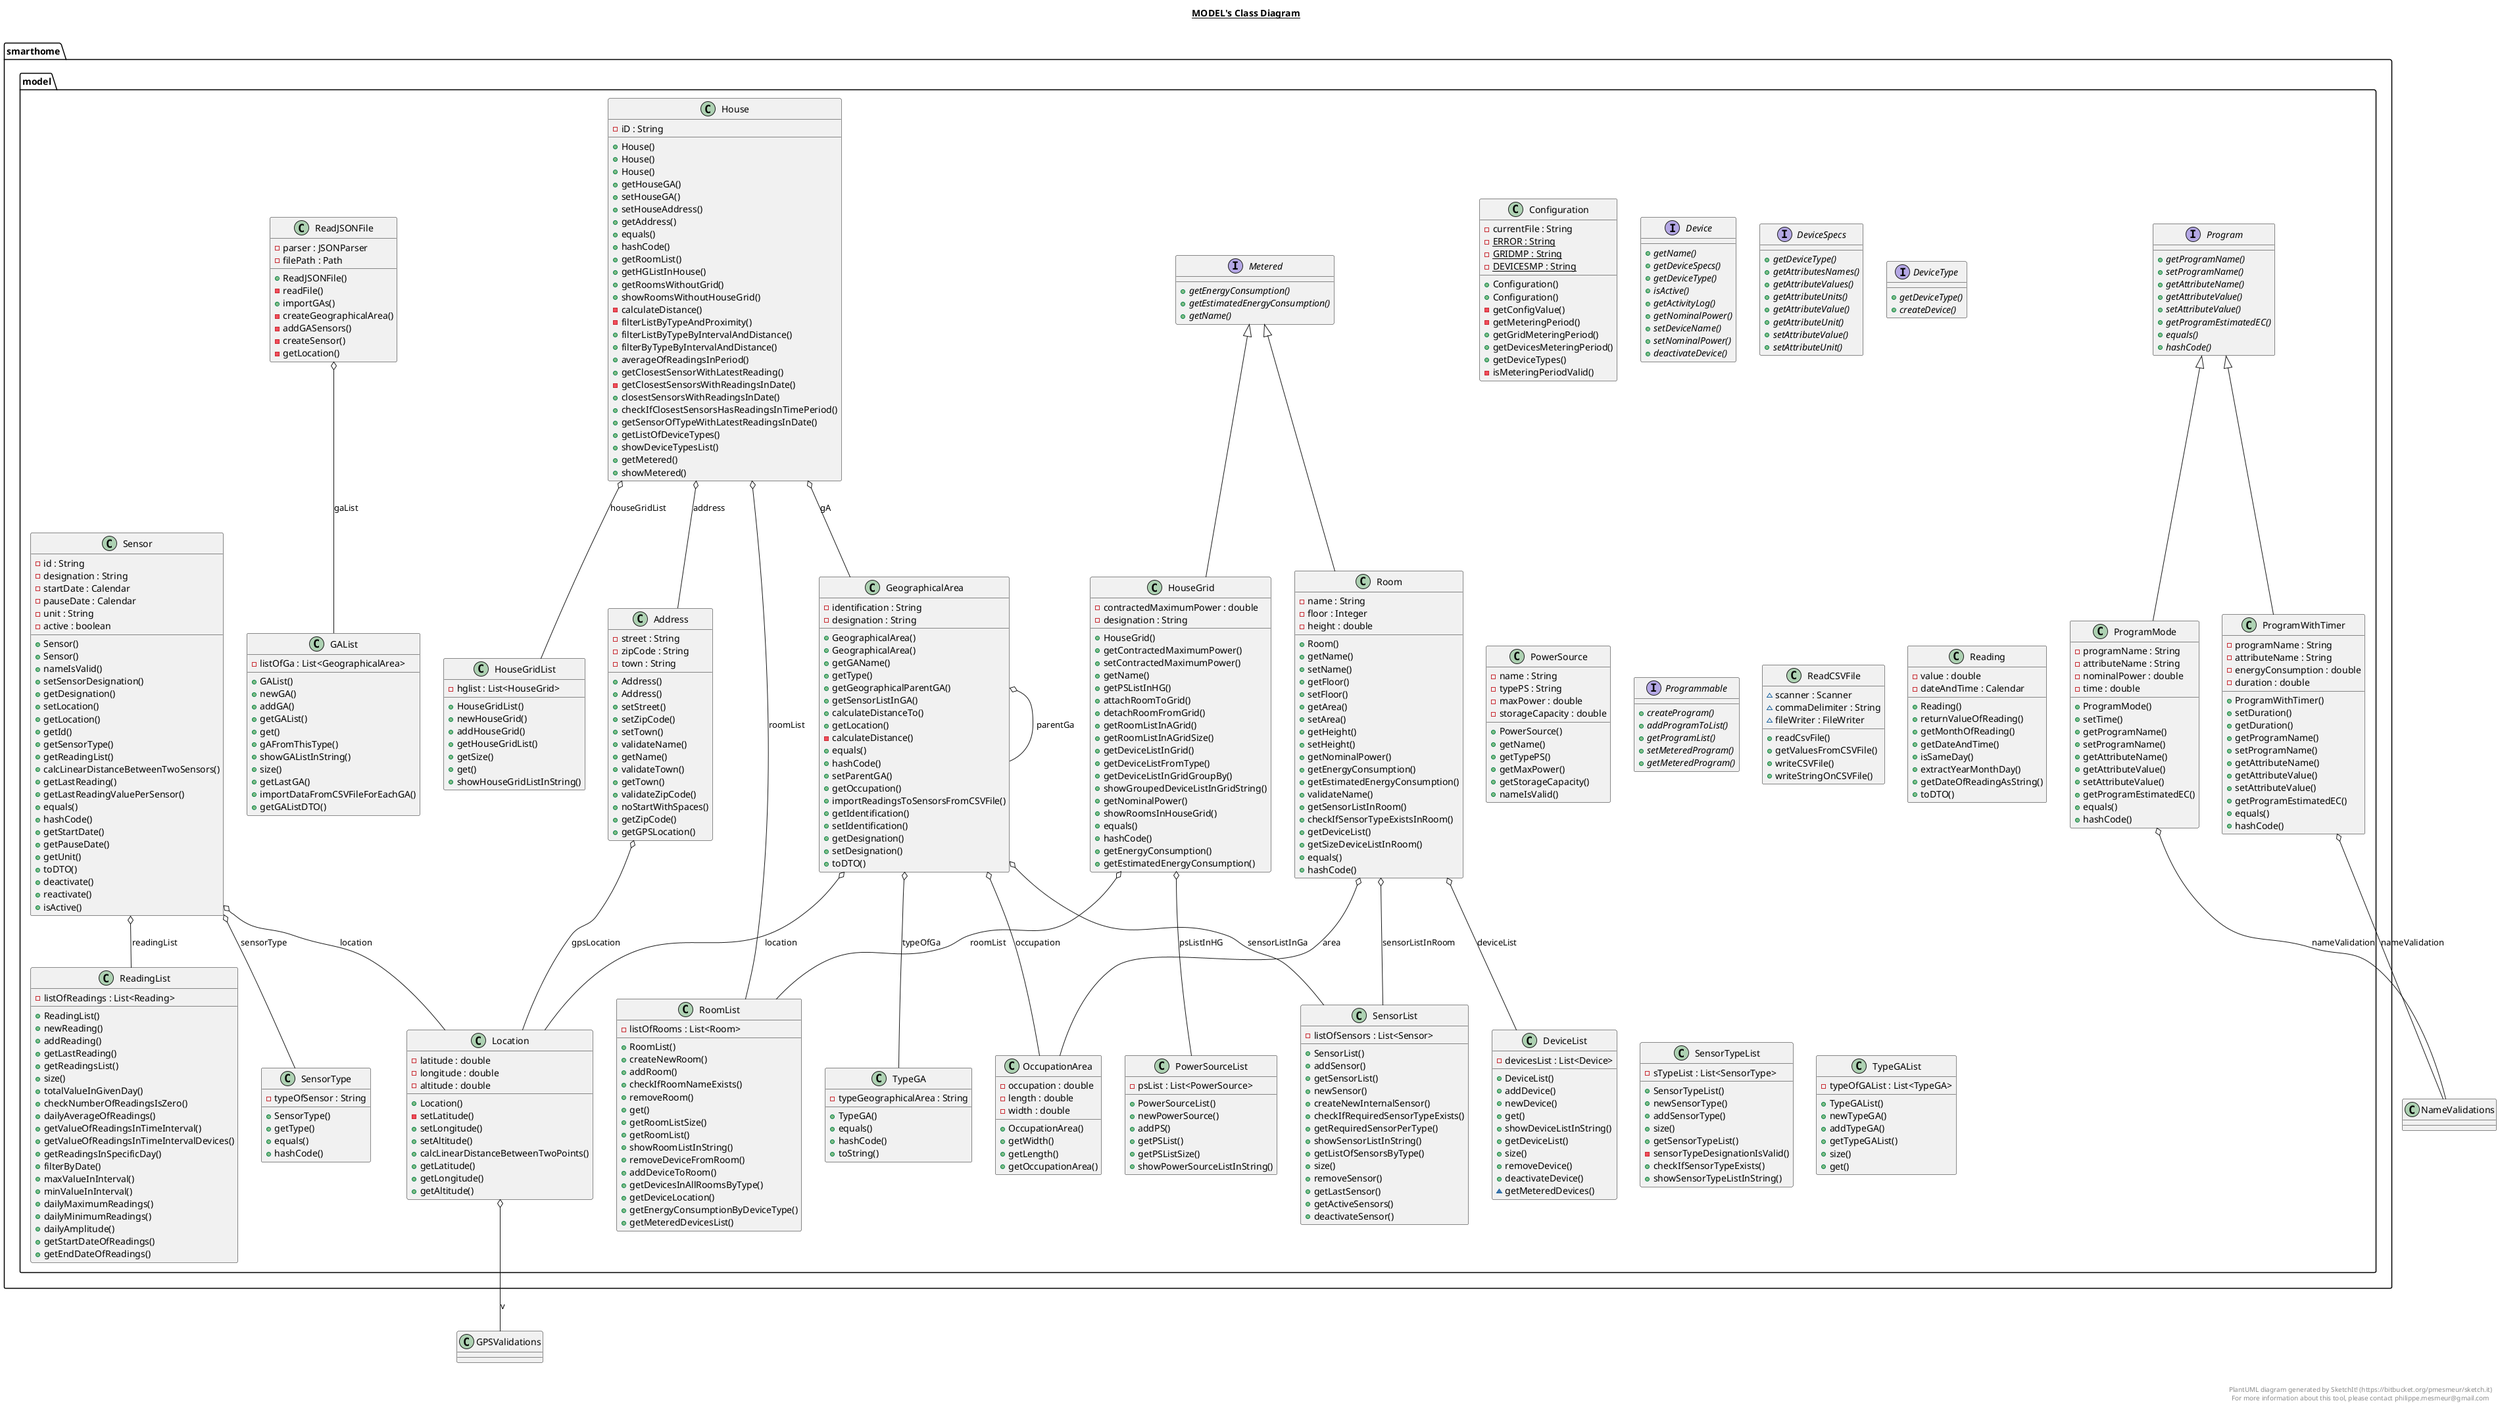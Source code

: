 @startuml

title __MODEL's Class Diagram__\n

  package smarthome.model {
    class Address {
        - street : String
        - zipCode : String
        - town : String
        + Address()
        + Address()
        + setStreet()
        + setZipCode()
        + setTown()
        + validateName()
        + getName()
        + validateTown()
        + getTown()
        + validateZipCode()
        + noStartWithSpaces()
        + getZipCode()
        + getGPSLocation()
    }
  }
  

  package smarthome.model {
    class Configuration {
        - currentFile : String
        {static} - ERROR : String
        {static} - GRIDMP : String
        {static} - DEVICESMP : String
        + Configuration()
        + Configuration()
        - getConfigValue()
        - getMeteringPeriod()
        + getGridMeteringPeriod()
        + getDevicesMeteringPeriod()
        + getDeviceTypes()
        - isMeteringPeriodValid()
    }
  }
  

  package smarthome.model {
    interface Device {
        {abstract} + getName()
        {abstract} + getDeviceSpecs()
        {abstract} + getDeviceType()
        {abstract} + isActive()
        {abstract} + getActivityLog()
        {abstract} + getNominalPower()
        {abstract} + setDeviceName()
        {abstract} + setNominalPower()
        {abstract} + deactivateDevice()
    }
  }
  

  package smarthome.model {
    class DeviceList {
        - devicesList : List<Device>
        + DeviceList()
        + addDevice()
        + newDevice()
        + get()
        + showDeviceListInString()
        + getDeviceList()
        + size()
        + removeDevice()
        + deactivateDevice()
        ~ getMeteredDevices()
    }
  }
  

  package smarthome.model {
    interface DeviceSpecs {
        {abstract} + getDeviceType()
        {abstract} + getAttributesNames()
        {abstract} + getAttributeValues()
        {abstract} + getAttributeUnits()
        {abstract} + getAttributeValue()
        {abstract} + getAttributeUnit()
        {abstract} + setAttributeValue()
        {abstract} + setAttributeUnit()
    }
  }
  

  package smarthome.model {
    interface DeviceType {
        {abstract} + getDeviceType()
        {abstract} + createDevice()
    }
  }
  

  package smarthome.model {
    class GAList {
        - listOfGa : List<GeographicalArea>
        + GAList()
        + newGA()
        + addGA()
        + getGAList()
        + get()
        + gAFromThisType()
        + showGAListInString()
        + size()
        + getLastGA()
        + importDataFromCSVFileForEachGA()
        + getGAListDTO()
    }
  }
  

  package smarthome.model {
    class GeographicalArea {
        - identification : String
        - designation : String
        + GeographicalArea()
        + GeographicalArea()
        + getGAName()
        + getType()
        + getGeographicalParentGA()
        + getSensorListInGA()
        + calculateDistanceTo()
        + getLocation()
        - calculateDistance()
        + equals()
        + hashCode()
        + setParentGA()
        + getOccupation()
        + importReadingsToSensorsFromCSVFile()
        + getIdentification()
        + setIdentification()
        + getDesignation()
        + setDesignation()
        + toDTO()
    }
  }
  

  package smarthome.model {
    class House {
        - iD : String
        + House()
        + House()
        + House()
        + getHouseGA()
        + setHouseGA()
        + setHouseAddress()
        + getAddress()
        + equals()
        + hashCode()
        + getRoomList()
        + getHGListInHouse()
        + getRoomsWithoutGrid()
        + showRoomsWithoutHouseGrid()
        - calculateDistance()
        - filterListByTypeAndProximity()
        + filterListByTypeByIntervalAndDistance()
        + filterByTypeByIntervalAndDistance()
        + averageOfReadingsInPeriod()
        + getClosestSensorWithLatestReading()
        - getClosestSensorsWithReadingsInDate()
        + closestSensorsWithReadingsInDate()
        + checkIfClosestSensorsHasReadingsInTimePeriod()
        + getSensorOfTypeWithLatestReadingsInDate()
        + getListOfDeviceTypes()
        + showDeviceTypesList()
        + getMetered()
        + showMetered()
    }
  }
  

  package smarthome.model {
    class HouseGrid {
        - contractedMaximumPower : double
        - designation : String
        + HouseGrid()
        + getContractedMaximumPower()
        + setContractedMaximumPower()
        + getName()
        + getPSListInHG()
        + attachRoomToGrid()
        + detachRoomFromGrid()
        + getRoomListInAGrid()
        + getRoomListInAGridSize()
        + getDeviceListInGrid()
        + getDeviceListFromType()
        + getDeviceListInGridGroupBy()
        + showGroupedDeviceListInGridString()
        + getNominalPower()
        + showRoomsInHouseGrid()
        + equals()
        + hashCode()
        + getEnergyConsumption()
        + getEstimatedEnergyConsumption()
    }
  }
  

  package smarthome.model {
    class HouseGridList {
        - hglist : List<HouseGrid>
        + HouseGridList()
        + newHouseGrid()
        + addHouseGrid()
        + getHouseGridList()
        + getSize()
        + get()
        + showHouseGridListInString()
    }
  }
  

  package smarthome.model {
    class Location {
        - latitude : double
        - longitude : double
        - altitude : double
        + Location()
        - setLatitude()
        + setLongitude()
        + setAltitude()
        + calcLinearDistanceBetweenTwoPoints()
        + getLatitude()
        + getLongitude()
        + getAltitude()
    }
  }
  

  package smarthome.model {
    interface Metered {
        {abstract} + getEnergyConsumption()
        {abstract} + getEstimatedEnergyConsumption()
        {abstract} + getName()
    }
  }
  

  package smarthome.model {
    class OccupationArea {
        - occupation : double
        - length : double
        - width : double
        + OccupationArea()
        + getWidth()
        + getLength()
        + getOccupationArea()
    }
  }
  

  package smarthome.model {
    class PowerSource {
        - name : String
        - typePS : String
        - maxPower : double
        - storageCapacity : double
        + PowerSource()
        + getName()
        + getTypePS()
        + getMaxPower()
        + getStorageCapacity()
        + nameIsValid()
    }
  }
  

  package smarthome.model {
    class PowerSourceList {
        - psList : List<PowerSource>
        + PowerSourceList()
        + newPowerSource()
        + addPS()
        + getPSList()
        + getPSListSize()
        + showPowerSourceListInString()
    }
  }
  

  package smarthome.model {
    interface Program {
        {abstract} + getProgramName()
        {abstract} + setProgramName()
        {abstract} + getAttributeName()
        {abstract} + getAttributeValue()
        {abstract} + setAttributeValue()
        {abstract} + getProgramEstimatedEC()
        {abstract} + equals()
        {abstract} + hashCode()
    }
  }
  

  package smarthome.model {
    class ProgramMode {
        - programName : String
        - attributeName : String
        - nominalPower : double
        - time : double
        + ProgramMode()
        + setTime()
        + getProgramName()
        + setProgramName()
        + getAttributeName()
        + getAttributeValue()
        + setAttributeValue()
        + getProgramEstimatedEC()
        + equals()
        + hashCode()
    }
  }
  

  package smarthome.model {
    class ProgramWithTimer {
        - programName : String
        - attributeName : String
        - energyConsumption : double
        - duration : double
        + ProgramWithTimer()
        + setDuration()
        + getDuration()
        + getProgramName()
        + setProgramName()
        + getAttributeName()
        + getAttributeValue()
        + setAttributeValue()
        + getProgramEstimatedEC()
        + equals()
        + hashCode()
    }
  }
  

  package smarthome.model {
    interface Programmable {
        {abstract} + createProgram()
        {abstract} + addProgramToList()
        {abstract} + getProgramList()
        {abstract} + setMeteredProgram()
        {abstract} + getMeteredProgram()
    }
  }
  

  package smarthome.model {
    class ReadCSVFile {
        ~ scanner : Scanner
        ~ commaDelimiter : String
        ~ fileWriter : FileWriter
        + readCsvFile()
        + getValuesFromCSVFile()
        + writeCSVFile()
        + writeStringOnCSVFile()
    }
  }
  

  package smarthome.model {
    class ReadJSONFile {
        - parser : JSONParser
        - filePath : Path
        + ReadJSONFile()
        - readFile()
        + importGAs()
        - createGeographicalArea()
        - addGASensors()
        - createSensor()
        - getLocation()
    }
  }
  

  package smarthome.model {
    class Reading {
        - value : double
        - dateAndTime : Calendar
        + Reading()
        + returnValueOfReading()
        + getMonthOfReading()
        + getDateAndTime()
        + isSameDay()
        + extractYearMonthDay()
        + getDateOfReadingAsString()
        + toDTO()
    }
  }
  

  package smarthome.model {
    class ReadingList {
        - listOfReadings : List<Reading>
        + ReadingList()
        + newReading()
        + addReading()
        + getLastReading()
        + getReadingsList()
        + size()
        + totalValueInGivenDay()
        + checkNumberOfReadingsIsZero()
        + dailyAverageOfReadings()
        + getValueOfReadingsInTimeInterval()
        + getValueOfReadingsInTimeIntervalDevices()
        + getReadingsInSpecificDay()
        + filterByDate()
        + maxValueInInterval()
        + minValueInInterval()
        + dailyMaximumReadings()
        + dailyMinimumReadings()
        + dailyAmplitude()
        + getStartDateOfReadings()
        + getEndDateOfReadings()
    }
  }
  

  package smarthome.model {
    class Room {
        - name : String
        - floor : Integer
        - height : double
        + Room()
        + getName()
        + setName()
        + getFloor()
        + setFloor()
        + getArea()
        + setArea()
        + getHeight()
        + setHeight()
        + getNominalPower()
        + getEnergyConsumption()
        + getEstimatedEnergyConsumption()
        + validateName()
        + getSensorListInRoom()
        + checkIfSensorTypeExistsInRoom()
        + getDeviceList()
        + getSizeDeviceListInRoom()
        + equals()
        + hashCode()
    }
  }
  

  package smarthome.model {
    class RoomList {
        - listOfRooms : List<Room>
        + RoomList()
        + createNewRoom()
        + addRoom()
        + checkIfRoomNameExists()
        + removeRoom()
        + get()
        + getRoomListSize()
        + getRoomList()
        + showRoomListInString()
        + removeDeviceFromRoom()
        + addDeviceToRoom()
        + getDevicesInAllRoomsByType()
        + getDeviceLocation()
        + getEnergyConsumptionByDeviceType()
        + getMeteredDevicesList()
    }
  }
  

  package smarthome.model {
    class Sensor {
        - id : String
        - designation : String
        - startDate : Calendar
        - pauseDate : Calendar
        - unit : String
        - active : boolean
        + Sensor()
        + Sensor()
        + nameIsValid()
        + setSensorDesignation()
        + getDesignation()
        + setLocation()
        + getLocation()
        + getId()
        + getSensorType()
        + getReadingList()
        + calcLinearDistanceBetweenTwoSensors()
        + getLastReading()
        + getLastReadingValuePerSensor()
        + equals()
        + hashCode()
        + getStartDate()
        + getPauseDate()
        + getUnit()
        + toDTO()
        + deactivate()
        + reactivate()
        + isActive()
    }
  }
  

  package smarthome.model {
    class SensorList {
        - listOfSensors : List<Sensor>
        + SensorList()
        + addSensor()
        + getSensorList()
        + newSensor()
        + createNewInternalSensor()
        + checkIfRequiredSensorTypeExists()
        + getRequiredSensorPerType()
        + showSensorListInString()
        + getListOfSensorsByType()
        + size()
        + removeSensor()
        + getLastSensor()
        + getActiveSensors()
        + deactivateSensor()
    }
  }
  

  package smarthome.model {
    class SensorType {
        - typeOfSensor : String
        + SensorType()
        + getType()
        + equals()
        + hashCode()
    }
  }
  

  package smarthome.model {
    class SensorTypeList {
        - sTypeList : List<SensorType>
        + SensorTypeList()
        + newSensorType()
        + addSensorType()
        + size()
        + getSensorTypeList()
        - sensorTypeDesignationIsValid()
        + checkIfSensorTypeExists()
        + showSensorTypeListInString()
    }
  }
  

  package smarthome.model {
    class TypeGA {
        - typeGeographicalArea : String
        + TypeGA()
        + equals()
        + hashCode()
        + toString()
    }
  }
  

  package smarthome.model {
    class TypeGAList {
        - typeOfGAList : List<TypeGA>
        + TypeGAList()
        + newTypeGA()
        + addTypeGA()
        + getTypeGAList()
        + size()
        + get()
    }
  }
  

  Address o-- Location : gpsLocation
  GeographicalArea o-- TypeGA : typeOfGa
  GeographicalArea o-- Location : location
  GeographicalArea o-- SensorList : sensorListInGa
  GeographicalArea o-- OccupationArea : occupation
  GeographicalArea o-- GeographicalArea : parentGa
  House o-- Address : address
  House o-- GeographicalArea : gA
  House o-- RoomList : roomList
  House o-- HouseGridList : houseGridList
  HouseGrid -up-|> Metered
  HouseGrid o-- PowerSourceList : psListInHG
  HouseGrid o-- RoomList : roomList
  Location o-- GPSValidations : v
  ProgramMode -up-|> Program
  ProgramMode o-- NameValidations : nameValidation
  ProgramWithTimer -up-|> Program
  ProgramWithTimer o-- NameValidations : nameValidation
  ReadJSONFile o-- GAList : gaList
  Room -up-|> Metered
  Room o-- OccupationArea : area
  Room o-- SensorList : sensorListInRoom
  Room o-- DeviceList : deviceList
  Sensor o-- Location : location
  Sensor o-- SensorType : sensorType
  Sensor o-- ReadingList : readingList


right footer


PlantUML diagram generated by SketchIt! (https://bitbucket.org/pmesmeur/sketch.it)
For more information about this tool, please contact philippe.mesmeur@gmail.com
endfooter

@enduml
